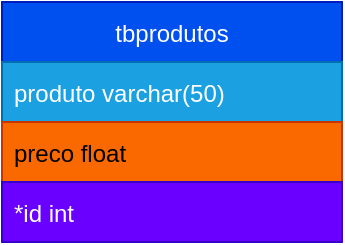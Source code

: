 <mxfile>
    <diagram id="fhWbTLnpmTBwdLGqbHq9" name="Page-1">
        <mxGraphModel dx="798" dy="610" grid="1" gridSize="10" guides="1" tooltips="1" connect="1" arrows="1" fold="1" page="1" pageScale="1" pageWidth="827" pageHeight="1169" math="0" shadow="0">
            <root>
                <mxCell id="0"/>
                <mxCell id="1" parent="0"/>
                <mxCell id="2" value="tbprodutos" style="swimlane;fontStyle=0;childLayout=stackLayout;horizontal=1;startSize=30;horizontalStack=0;resizeParent=1;resizeParentMax=0;resizeLast=0;collapsible=1;marginBottom=0;fillColor=#0050ef;fontColor=#ffffff;strokeColor=#001DBC;fontFamily=Helvetica;" parent="1" vertex="1">
                    <mxGeometry x="170" y="150" width="170" height="120" as="geometry">
                        <mxRectangle x="170" y="150" width="100" height="30" as="alternateBounds"/>
                    </mxGeometry>
                </mxCell>
                <mxCell id="4" value="produto varchar(50)" style="text;strokeColor=#006EAF;fillColor=#1ba1e2;align=left;verticalAlign=middle;spacingLeft=4;spacingRight=4;overflow=hidden;points=[[0,0.5],[1,0.5]];portConstraint=eastwest;rotatable=0;fontColor=#ffffff;" parent="2" vertex="1">
                    <mxGeometry y="30" width="170" height="30" as="geometry"/>
                </mxCell>
                <mxCell id="5" value="preco float" style="text;strokeColor=#C73500;fillColor=#fa6800;align=left;verticalAlign=middle;spacingLeft=4;spacingRight=4;overflow=hidden;points=[[0,0.5],[1,0.5]];portConstraint=eastwest;rotatable=0;fontColor=#000000;" parent="2" vertex="1">
                    <mxGeometry y="60" width="170" height="30" as="geometry"/>
                </mxCell>
                <mxCell id="3" value="*id int" style="text;strokeColor=#3700CC;fillColor=#6a00ff;align=left;verticalAlign=middle;spacingLeft=4;spacingRight=4;overflow=hidden;points=[[0,0.5],[1,0.5]];portConstraint=eastwest;rotatable=0;fontColor=#ffffff;" parent="2" vertex="1">
                    <mxGeometry y="90" width="170" height="30" as="geometry"/>
                </mxCell>
            </root>
        </mxGraphModel>
    </diagram>
</mxfile>